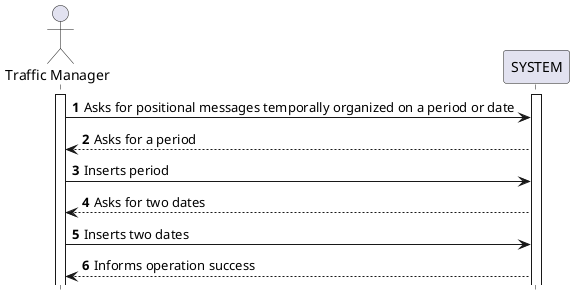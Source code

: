 @startuml
autonumber
hide footbox
activate SYSTEM
actor "Traffic Manager" as TRAFFICMANAGER
participant ":System" as SYSTEM
activate TRAFFICMANAGER

TRAFFICMANAGER -> SYSTEM : Asks for positional messages temporally organized on a period or date

SYSTEM --> TRAFFICMANAGER : Asks for a period


TRAFFICMANAGER -> SYSTEM : Inserts period

SYSTEM --> TRAFFICMANAGER : Asks for two dates

TRAFFICMANAGER -> SYSTEM : Inserts two dates




SYSTEM --> TRAFFICMANAGER : Informs operation success


@enduml